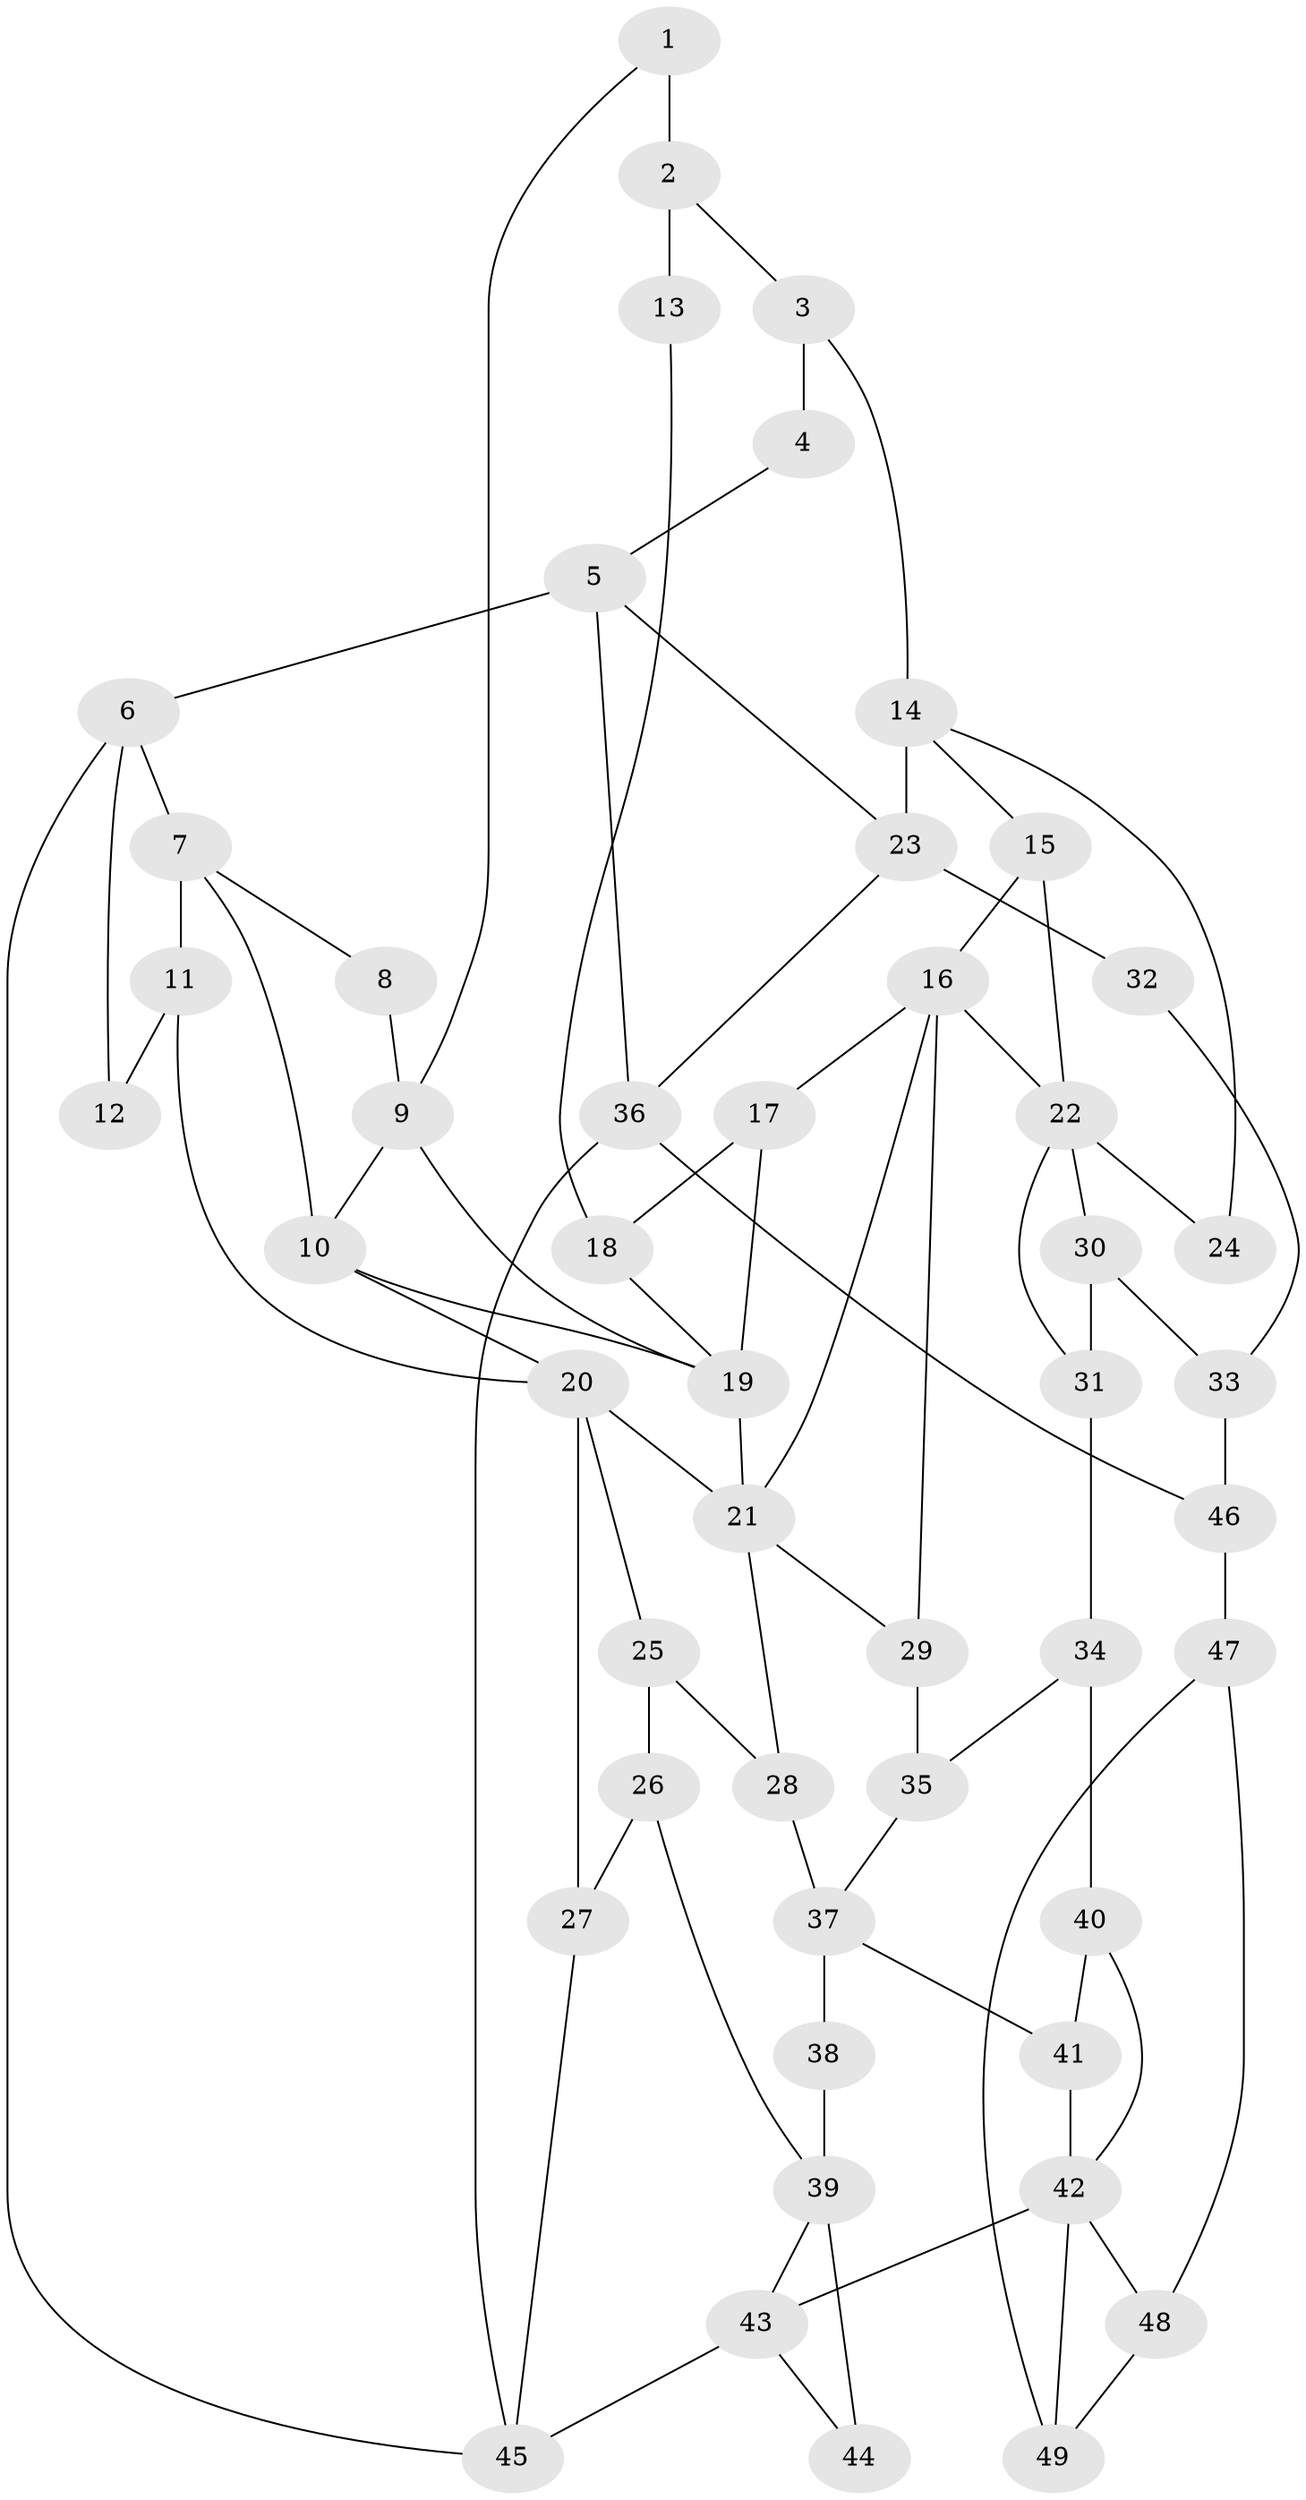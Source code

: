 // original degree distribution, {3: 0.02040816326530612, 4: 0.21428571428571427, 5: 0.5714285714285714, 6: 0.19387755102040816}
// Generated by graph-tools (version 1.1) at 2025/38/03/09/25 02:38:26]
// undirected, 49 vertices, 81 edges
graph export_dot {
graph [start="1"]
  node [color=gray90,style=filled];
  1;
  2;
  3;
  4;
  5;
  6;
  7;
  8;
  9;
  10;
  11;
  12;
  13;
  14;
  15;
  16;
  17;
  18;
  19;
  20;
  21;
  22;
  23;
  24;
  25;
  26;
  27;
  28;
  29;
  30;
  31;
  32;
  33;
  34;
  35;
  36;
  37;
  38;
  39;
  40;
  41;
  42;
  43;
  44;
  45;
  46;
  47;
  48;
  49;
  1 -- 2 [weight=2.0];
  1 -- 9 [weight=1.0];
  2 -- 3 [weight=2.0];
  2 -- 13 [weight=2.0];
  3 -- 4 [weight=2.0];
  3 -- 14 [weight=1.0];
  4 -- 5 [weight=1.0];
  5 -- 6 [weight=1.0];
  5 -- 23 [weight=1.0];
  5 -- 36 [weight=1.0];
  6 -- 7 [weight=1.0];
  6 -- 12 [weight=1.0];
  6 -- 45 [weight=1.0];
  7 -- 8 [weight=1.0];
  7 -- 10 [weight=1.0];
  7 -- 11 [weight=2.0];
  8 -- 9 [weight=1.0];
  9 -- 10 [weight=1.0];
  9 -- 19 [weight=1.0];
  10 -- 19 [weight=1.0];
  10 -- 20 [weight=1.0];
  11 -- 12 [weight=2.0];
  11 -- 20 [weight=2.0];
  13 -- 18 [weight=1.0];
  14 -- 15 [weight=1.0];
  14 -- 23 [weight=2.0];
  14 -- 24 [weight=1.0];
  15 -- 16 [weight=1.0];
  15 -- 22 [weight=1.0];
  16 -- 17 [weight=1.0];
  16 -- 21 [weight=1.0];
  16 -- 22 [weight=1.0];
  16 -- 29 [weight=1.0];
  17 -- 18 [weight=1.0];
  17 -- 19 [weight=1.0];
  18 -- 19 [weight=1.0];
  19 -- 21 [weight=2.0];
  20 -- 21 [weight=1.0];
  20 -- 25 [weight=1.0];
  20 -- 27 [weight=1.0];
  21 -- 28 [weight=1.0];
  21 -- 29 [weight=1.0];
  22 -- 24 [weight=2.0];
  22 -- 30 [weight=1.0];
  22 -- 31 [weight=1.0];
  23 -- 32 [weight=2.0];
  23 -- 36 [weight=1.0];
  25 -- 26 [weight=1.0];
  25 -- 28 [weight=1.0];
  26 -- 27 [weight=1.0];
  26 -- 39 [weight=1.0];
  27 -- 45 [weight=1.0];
  28 -- 37 [weight=2.0];
  29 -- 35 [weight=1.0];
  30 -- 31 [weight=1.0];
  30 -- 33 [weight=1.0];
  31 -- 34 [weight=1.0];
  32 -- 33 [weight=1.0];
  33 -- 46 [weight=1.0];
  34 -- 35 [weight=1.0];
  34 -- 40 [weight=1.0];
  35 -- 37 [weight=1.0];
  36 -- 45 [weight=1.0];
  36 -- 46 [weight=1.0];
  37 -- 38 [weight=2.0];
  37 -- 41 [weight=1.0];
  38 -- 39 [weight=2.0];
  39 -- 43 [weight=1.0];
  39 -- 44 [weight=2.0];
  40 -- 41 [weight=1.0];
  40 -- 42 [weight=1.0];
  41 -- 42 [weight=1.0];
  42 -- 43 [weight=2.0];
  42 -- 48 [weight=1.0];
  42 -- 49 [weight=1.0];
  43 -- 44 [weight=1.0];
  43 -- 45 [weight=1.0];
  46 -- 47 [weight=4.0];
  47 -- 48 [weight=1.0];
  47 -- 49 [weight=1.0];
  48 -- 49 [weight=1.0];
}
